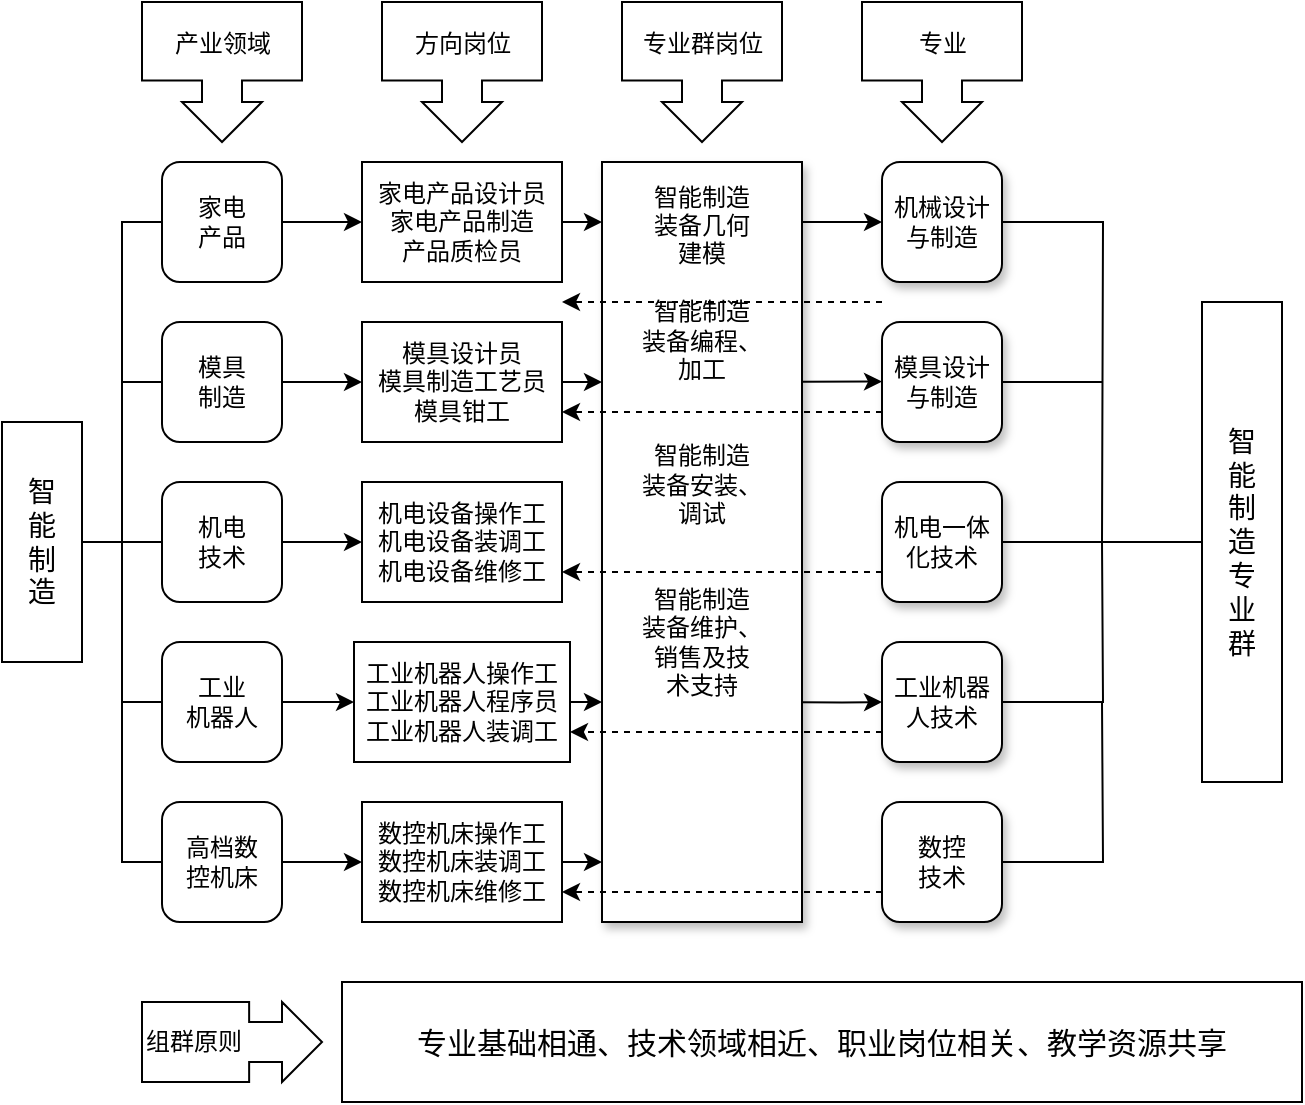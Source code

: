 <mxfile version="14.1.1" type="github"><diagram id="-HdHNEbQoLSnqg5wWuzO" name="Page-1"><mxGraphModel dx="1102" dy="565" grid="1" gridSize="10" guides="1" tooltips="1" connect="1" arrows="1" fold="1" page="1" pageScale="1" pageWidth="827" pageHeight="1169" math="0" shadow="0"><root><mxCell id="0"/><mxCell id="1" parent="0"/><mxCell id="f-OBLo6PSagEGLCmlINJ-2" value="产业领域&lt;br&gt;&amp;nbsp;&lt;br&gt;&amp;nbsp;" style="html=1;shadow=0;dashed=0;align=center;verticalAlign=middle;shape=mxgraph.arrows2.calloutArrow;dy=10;dx=20;notch=39.24;arrowHead=10;direction=south;" parent="1" vertex="1"><mxGeometry x="80" y="50" width="80" height="70" as="geometry"/></mxCell><mxCell id="f-OBLo6PSagEGLCmlINJ-4" value="方向岗位&lt;br&gt;&amp;nbsp;&lt;br&gt;&amp;nbsp;" style="html=1;shadow=0;dashed=0;align=center;verticalAlign=middle;shape=mxgraph.arrows2.calloutArrow;dy=10;dx=20;notch=39.24;arrowHead=10;direction=south;" parent="1" vertex="1"><mxGeometry x="200" y="50" width="80" height="70" as="geometry"/></mxCell><mxCell id="f-OBLo6PSagEGLCmlINJ-5" value="专业群岗位&lt;br&gt;&amp;nbsp;&lt;br&gt;&amp;nbsp;" style="html=1;shadow=0;dashed=0;align=center;verticalAlign=middle;shape=mxgraph.arrows2.calloutArrow;dy=10;dx=20;notch=39.24;arrowHead=10;direction=south;" parent="1" vertex="1"><mxGeometry x="320" y="50" width="80" height="70" as="geometry"/></mxCell><mxCell id="f-OBLo6PSagEGLCmlINJ-6" value="专业&lt;br&gt;&amp;nbsp;&lt;br&gt;&amp;nbsp;" style="html=1;shadow=0;dashed=0;align=center;verticalAlign=middle;shape=mxgraph.arrows2.calloutArrow;dy=10;dx=20;notch=39.24;arrowHead=10;direction=south;" parent="1" vertex="1"><mxGeometry x="440" y="50" width="80" height="70" as="geometry"/></mxCell><mxCell id="f-OBLo6PSagEGLCmlINJ-13" style="edgeStyle=orthogonalEdgeStyle;orthogonalLoop=1;jettySize=auto;html=1;exitX=1;exitY=0.5;exitDx=0;exitDy=0;entryX=0;entryY=0.5;entryDx=0;entryDy=0;strokeWidth=1;rounded=0;jumpStyle=none;shadow=0;comic=0;" parent="1" source="f-OBLo6PSagEGLCmlINJ-7" target="f-OBLo6PSagEGLCmlINJ-12" edge="1"><mxGeometry relative="1" as="geometry"/></mxCell><mxCell id="f-OBLo6PSagEGLCmlINJ-62" style="edgeStyle=orthogonalEdgeStyle;rounded=0;comic=0;jumpStyle=none;orthogonalLoop=1;jettySize=auto;html=1;exitX=0;exitY=0.5;exitDx=0;exitDy=0;shadow=0;endArrow=none;endFill=0;strokeWidth=1;fontSize=14;" parent="1" source="f-OBLo6PSagEGLCmlINJ-7" edge="1"><mxGeometry relative="1" as="geometry"><mxPoint x="70" y="320.0" as="targetPoint"/></mxGeometry></mxCell><mxCell id="f-OBLo6PSagEGLCmlINJ-7" value="家电&lt;br&gt;产品" style="rounded=1;whiteSpace=wrap;html=1;" parent="1" vertex="1"><mxGeometry x="90" y="130" width="60" height="60" as="geometry"/></mxCell><mxCell id="f-OBLo6PSagEGLCmlINJ-19" style="edgeStyle=orthogonalEdgeStyle;rounded=0;comic=0;jumpStyle=none;orthogonalLoop=1;jettySize=auto;html=1;exitX=1;exitY=0.5;exitDx=0;exitDy=0;shadow=0;strokeWidth=1;" parent="1" source="f-OBLo6PSagEGLCmlINJ-8" target="f-OBLo6PSagEGLCmlINJ-18" edge="1"><mxGeometry relative="1" as="geometry"/></mxCell><mxCell id="f-OBLo6PSagEGLCmlINJ-63" style="edgeStyle=orthogonalEdgeStyle;rounded=0;comic=0;jumpStyle=none;orthogonalLoop=1;jettySize=auto;html=1;exitX=0;exitY=0.5;exitDx=0;exitDy=0;shadow=0;endArrow=none;endFill=0;strokeWidth=1;fontSize=14;" parent="1" source="f-OBLo6PSagEGLCmlINJ-8" edge="1"><mxGeometry relative="1" as="geometry"><mxPoint x="70" y="239.833" as="targetPoint"/></mxGeometry></mxCell><mxCell id="f-OBLo6PSagEGLCmlINJ-8" value="模具&lt;br&gt;制造" style="rounded=1;whiteSpace=wrap;html=1;" parent="1" vertex="1"><mxGeometry x="90" y="210" width="60" height="60" as="geometry"/></mxCell><mxCell id="f-OBLo6PSagEGLCmlINJ-22" style="edgeStyle=orthogonalEdgeStyle;rounded=0;comic=0;jumpStyle=none;orthogonalLoop=1;jettySize=auto;html=1;exitX=1;exitY=0.5;exitDx=0;exitDy=0;entryX=0;entryY=0.5;entryDx=0;entryDy=0;shadow=0;strokeWidth=1;" parent="1" source="f-OBLo6PSagEGLCmlINJ-10" target="f-OBLo6PSagEGLCmlINJ-21" edge="1"><mxGeometry relative="1" as="geometry"/></mxCell><mxCell id="f-OBLo6PSagEGLCmlINJ-10" value="机电&lt;br&gt;技术" style="rounded=1;whiteSpace=wrap;html=1;" parent="1" vertex="1"><mxGeometry x="90" y="290" width="60" height="60" as="geometry"/></mxCell><mxCell id="f-OBLo6PSagEGLCmlINJ-17" style="edgeStyle=orthogonalEdgeStyle;rounded=0;comic=0;jumpStyle=none;orthogonalLoop=1;jettySize=auto;html=1;exitX=1;exitY=0.5;exitDx=0;exitDy=0;shadow=0;strokeWidth=1;entryX=0;entryY=0.079;entryDx=0;entryDy=0;entryPerimeter=0;" parent="1" source="f-OBLo6PSagEGLCmlINJ-12" target="f-OBLo6PSagEGLCmlINJ-14" edge="1"><mxGeometry relative="1" as="geometry"><mxPoint x="300" y="160.19" as="targetPoint"/></mxGeometry></mxCell><mxCell id="f-OBLo6PSagEGLCmlINJ-12" value="家电产品设计员&lt;br&gt;家电产品制造&lt;br&gt;产品质检员" style="rounded=0;whiteSpace=wrap;html=1;" parent="1" vertex="1"><mxGeometry x="190" y="130" width="100" height="60" as="geometry"/></mxCell><mxCell id="f-OBLo6PSagEGLCmlINJ-14" value="智能制造&lt;br&gt;装备几何&lt;br&gt;建模&lt;br&gt;&lt;br&gt;智能制造&lt;br&gt;装备编程、&lt;br&gt;加工&lt;br&gt;&lt;br&gt;&lt;br&gt;智能制造&lt;br&gt;装备安装、&lt;br&gt;调试&lt;br&gt;&lt;br&gt;&lt;br&gt;智能制造&lt;br&gt;装备维护、&lt;br&gt;销售及技&lt;br&gt;术支持&lt;br&gt;&lt;br&gt;&lt;br&gt;&amp;nbsp;&lt;br&gt;&amp;nbsp;&lt;br&gt;&amp;nbsp;&lt;br&gt;&amp;nbsp;&lt;br&gt;&amp;nbsp;&lt;br&gt;" style="rounded=0;whiteSpace=wrap;html=1;shadow=1;" parent="1" vertex="1"><mxGeometry x="310" y="130" width="100" height="380" as="geometry"/></mxCell><mxCell id="f-OBLo6PSagEGLCmlINJ-32" style="edgeStyle=orthogonalEdgeStyle;rounded=0;comic=0;jumpStyle=none;orthogonalLoop=1;jettySize=auto;html=1;exitX=1;exitY=0.5;exitDx=0;exitDy=0;entryX=0;entryY=0.5;entryDx=0;entryDy=0;shadow=0;strokeWidth=1;" parent="1" source="f-OBLo6PSagEGLCmlINJ-15" target="f-OBLo6PSagEGLCmlINJ-30" edge="1"><mxGeometry relative="1" as="geometry"/></mxCell><mxCell id="f-OBLo6PSagEGLCmlINJ-64" style="edgeStyle=orthogonalEdgeStyle;rounded=0;comic=0;jumpStyle=none;orthogonalLoop=1;jettySize=auto;html=1;exitX=0;exitY=0.5;exitDx=0;exitDy=0;shadow=0;endArrow=none;endFill=0;strokeWidth=1;fontSize=14;" parent="1" source="f-OBLo6PSagEGLCmlINJ-15" edge="1"><mxGeometry relative="1" as="geometry"><mxPoint x="70" y="320.0" as="targetPoint"/></mxGeometry></mxCell><mxCell id="f-OBLo6PSagEGLCmlINJ-15" value="工业&lt;br&gt;机器人" style="rounded=1;whiteSpace=wrap;html=1;" parent="1" vertex="1"><mxGeometry x="90" y="370" width="60" height="60" as="geometry"/></mxCell><mxCell id="f-OBLo6PSagEGLCmlINJ-42" style="edgeStyle=orthogonalEdgeStyle;rounded=0;comic=0;jumpStyle=none;orthogonalLoop=1;jettySize=auto;html=1;exitX=1;exitY=0.5;exitDx=0;exitDy=0;entryX=0;entryY=0.5;entryDx=0;entryDy=0;shadow=0;strokeWidth=1;" parent="1" source="f-OBLo6PSagEGLCmlINJ-16" target="f-OBLo6PSagEGLCmlINJ-41" edge="1"><mxGeometry relative="1" as="geometry"/></mxCell><mxCell id="f-OBLo6PSagEGLCmlINJ-65" style="edgeStyle=orthogonalEdgeStyle;rounded=0;comic=0;jumpStyle=none;orthogonalLoop=1;jettySize=auto;html=1;exitX=0;exitY=0.5;exitDx=0;exitDy=0;shadow=0;endArrow=none;endFill=0;strokeWidth=1;fontSize=14;" parent="1" source="f-OBLo6PSagEGLCmlINJ-16" edge="1"><mxGeometry relative="1" as="geometry"><mxPoint x="70" y="400.0" as="targetPoint"/></mxGeometry></mxCell><mxCell id="f-OBLo6PSagEGLCmlINJ-16" value="高档数&lt;br&gt;控机床" style="rounded=1;whiteSpace=wrap;html=1;" parent="1" vertex="1"><mxGeometry x="90" y="450" width="60" height="60" as="geometry"/></mxCell><mxCell id="f-OBLo6PSagEGLCmlINJ-20" style="edgeStyle=orthogonalEdgeStyle;rounded=0;comic=0;jumpStyle=none;orthogonalLoop=1;jettySize=auto;html=1;exitX=1;exitY=0.5;exitDx=0;exitDy=0;entryX=0;entryY=0.29;entryDx=0;entryDy=0;entryPerimeter=0;shadow=0;strokeWidth=1;" parent="1" source="f-OBLo6PSagEGLCmlINJ-18" target="f-OBLo6PSagEGLCmlINJ-14" edge="1"><mxGeometry relative="1" as="geometry"/></mxCell><mxCell id="f-OBLo6PSagEGLCmlINJ-18" value="模具设计员&lt;br&gt;模具制造工艺员&lt;br&gt;模具钳工" style="rounded=0;whiteSpace=wrap;html=1;" parent="1" vertex="1"><mxGeometry x="190" y="210" width="100" height="60" as="geometry"/></mxCell><mxCell id="f-OBLo6PSagEGLCmlINJ-21" value="机电设备操作工&lt;br&gt;机电设备装调工&lt;br&gt;机电设备维修工" style="rounded=0;whiteSpace=wrap;html=1;" parent="1" vertex="1"><mxGeometry x="190" y="290" width="100" height="60" as="geometry"/></mxCell><mxCell id="f-OBLo6PSagEGLCmlINJ-37" style="edgeStyle=orthogonalEdgeStyle;rounded=0;comic=0;jumpStyle=none;orthogonalLoop=1;jettySize=auto;html=1;exitX=1;exitY=0.079;exitDx=0;exitDy=0;entryX=0;entryY=0.5;entryDx=0;entryDy=0;shadow=0;strokeWidth=1;exitPerimeter=0;" parent="1" source="f-OBLo6PSagEGLCmlINJ-14" target="f-OBLo6PSagEGLCmlINJ-25" edge="1"><mxGeometry relative="1" as="geometry"/></mxCell><mxCell id="f-OBLo6PSagEGLCmlINJ-49" style="edgeStyle=orthogonalEdgeStyle;rounded=0;comic=0;jumpStyle=none;orthogonalLoop=1;jettySize=auto;html=1;exitX=1;exitY=0.5;exitDx=0;exitDy=0;shadow=0;strokeWidth=1;endArrow=none;endFill=0;" parent="1" source="f-OBLo6PSagEGLCmlINJ-25" edge="1"><mxGeometry relative="1" as="geometry"><mxPoint x="560" y="320" as="targetPoint"/></mxGeometry></mxCell><mxCell id="f-OBLo6PSagEGLCmlINJ-25" value="机械设计&lt;br&gt;与制造" style="rounded=1;whiteSpace=wrap;html=1;shadow=1;" parent="1" vertex="1"><mxGeometry x="450" y="130" width="60" height="60" as="geometry"/></mxCell><mxCell id="f-OBLo6PSagEGLCmlINJ-35" style="edgeStyle=orthogonalEdgeStyle;rounded=0;comic=0;jumpStyle=none;orthogonalLoop=1;jettySize=auto;html=1;exitX=0;exitY=0.75;exitDx=0;exitDy=0;entryX=1;entryY=0.75;entryDx=0;entryDy=0;shadow=0;dashed=1;strokeWidth=1;" parent="1" source="f-OBLo6PSagEGLCmlINJ-26" target="f-OBLo6PSagEGLCmlINJ-18" edge="1"><mxGeometry relative="1" as="geometry"/></mxCell><mxCell id="f-OBLo6PSagEGLCmlINJ-38" style="edgeStyle=orthogonalEdgeStyle;rounded=0;comic=0;jumpStyle=none;orthogonalLoop=1;jettySize=auto;html=1;exitX=1.003;exitY=0.289;exitDx=0;exitDy=0;entryX=0;entryY=0.5;entryDx=0;entryDy=0;shadow=0;strokeWidth=1;exitPerimeter=0;" parent="1" source="f-OBLo6PSagEGLCmlINJ-14" target="f-OBLo6PSagEGLCmlINJ-26" edge="1"><mxGeometry relative="1" as="geometry"/></mxCell><mxCell id="f-OBLo6PSagEGLCmlINJ-50" style="edgeStyle=orthogonalEdgeStyle;rounded=0;comic=0;jumpStyle=none;orthogonalLoop=1;jettySize=auto;html=1;exitX=1;exitY=0.5;exitDx=0;exitDy=0;shadow=0;endArrow=none;endFill=0;strokeWidth=1;" parent="1" source="f-OBLo6PSagEGLCmlINJ-26" edge="1"><mxGeometry relative="1" as="geometry"><mxPoint x="560" y="240" as="targetPoint"/></mxGeometry></mxCell><mxCell id="f-OBLo6PSagEGLCmlINJ-26" value="模具设计&lt;br&gt;与制造" style="rounded=1;whiteSpace=wrap;html=1;shadow=1;" parent="1" vertex="1"><mxGeometry x="450" y="210" width="60" height="60" as="geometry"/></mxCell><mxCell id="f-OBLo6PSagEGLCmlINJ-34" style="edgeStyle=orthogonalEdgeStyle;rounded=0;comic=0;jumpStyle=none;orthogonalLoop=1;jettySize=auto;html=1;exitX=0;exitY=0.75;exitDx=0;exitDy=0;entryX=1;entryY=0.75;entryDx=0;entryDy=0;shadow=0;dashed=1;strokeWidth=1;" parent="1" source="f-OBLo6PSagEGLCmlINJ-27" target="f-OBLo6PSagEGLCmlINJ-21" edge="1"><mxGeometry relative="1" as="geometry"/></mxCell><mxCell id="f-OBLo6PSagEGLCmlINJ-56" style="edgeStyle=orthogonalEdgeStyle;rounded=0;comic=0;jumpStyle=none;orthogonalLoop=1;jettySize=auto;html=1;exitX=1;exitY=0.5;exitDx=0;exitDy=0;entryX=0;entryY=0.5;entryDx=0;entryDy=0;shadow=0;endArrow=none;endFill=0;strokeWidth=1;" parent="1" source="f-OBLo6PSagEGLCmlINJ-27" target="f-OBLo6PSagEGLCmlINJ-55" edge="1"><mxGeometry relative="1" as="geometry"/></mxCell><mxCell id="f-OBLo6PSagEGLCmlINJ-27" value="机电一体化技术" style="rounded=1;whiteSpace=wrap;html=1;shadow=1;" parent="1" vertex="1"><mxGeometry x="450" y="290" width="60" height="60" as="geometry"/></mxCell><mxCell id="f-OBLo6PSagEGLCmlINJ-33" style="edgeStyle=orthogonalEdgeStyle;rounded=0;comic=0;jumpStyle=none;orthogonalLoop=1;jettySize=auto;html=1;exitX=0;exitY=0.75;exitDx=0;exitDy=0;entryX=1;entryY=0.75;entryDx=0;entryDy=0;shadow=0;strokeWidth=1;dashed=1;" parent="1" source="f-OBLo6PSagEGLCmlINJ-28" target="f-OBLo6PSagEGLCmlINJ-30" edge="1"><mxGeometry relative="1" as="geometry"/></mxCell><mxCell id="f-OBLo6PSagEGLCmlINJ-40" style="edgeStyle=orthogonalEdgeStyle;rounded=0;comic=0;jumpStyle=none;orthogonalLoop=1;jettySize=auto;html=1;exitX=1;exitY=0.711;exitDx=0;exitDy=0;entryX=0;entryY=0.5;entryDx=0;entryDy=0;shadow=0;strokeWidth=1;exitPerimeter=0;" parent="1" source="f-OBLo6PSagEGLCmlINJ-14" target="f-OBLo6PSagEGLCmlINJ-28" edge="1"><mxGeometry relative="1" as="geometry"/></mxCell><mxCell id="f-OBLo6PSagEGLCmlINJ-52" style="edgeStyle=orthogonalEdgeStyle;rounded=0;comic=0;jumpStyle=none;orthogonalLoop=1;jettySize=auto;html=1;exitX=1;exitY=0.5;exitDx=0;exitDy=0;shadow=0;endArrow=none;endFill=0;strokeWidth=1;" parent="1" source="f-OBLo6PSagEGLCmlINJ-28" edge="1"><mxGeometry relative="1" as="geometry"><mxPoint x="560" y="320" as="targetPoint"/></mxGeometry></mxCell><mxCell id="f-OBLo6PSagEGLCmlINJ-28" value="工业机器人技术" style="rounded=1;whiteSpace=wrap;html=1;shadow=1;" parent="1" vertex="1"><mxGeometry x="450" y="370" width="60" height="60" as="geometry"/></mxCell><mxCell id="f-OBLo6PSagEGLCmlINJ-45" style="edgeStyle=orthogonalEdgeStyle;rounded=0;comic=0;jumpStyle=none;orthogonalLoop=1;jettySize=auto;html=1;exitX=0;exitY=0.75;exitDx=0;exitDy=0;entryX=1;entryY=0.75;entryDx=0;entryDy=0;shadow=0;strokeWidth=1;dashed=1;" parent="1" source="f-OBLo6PSagEGLCmlINJ-29" target="f-OBLo6PSagEGLCmlINJ-41" edge="1"><mxGeometry relative="1" as="geometry"/></mxCell><mxCell id="f-OBLo6PSagEGLCmlINJ-53" style="edgeStyle=orthogonalEdgeStyle;rounded=0;comic=0;jumpStyle=none;orthogonalLoop=1;jettySize=auto;html=1;exitX=1;exitY=0.5;exitDx=0;exitDy=0;shadow=0;endArrow=none;endFill=0;strokeWidth=1;" parent="1" source="f-OBLo6PSagEGLCmlINJ-29" edge="1"><mxGeometry relative="1" as="geometry"><mxPoint x="560" y="400" as="targetPoint"/></mxGeometry></mxCell><mxCell id="f-OBLo6PSagEGLCmlINJ-29" value="数控&lt;br&gt;技术" style="rounded=1;whiteSpace=wrap;html=1;shadow=1;" parent="1" vertex="1"><mxGeometry x="450" y="450" width="60" height="60" as="geometry"/></mxCell><mxCell id="f-OBLo6PSagEGLCmlINJ-54" style="edgeStyle=orthogonalEdgeStyle;rounded=0;comic=0;jumpStyle=none;orthogonalLoop=1;jettySize=auto;html=1;exitX=1;exitY=0.5;exitDx=0;exitDy=0;entryX=0;entryY=0.711;entryDx=0;entryDy=0;entryPerimeter=0;shadow=0;endArrow=classic;endFill=1;strokeWidth=1;" parent="1" source="f-OBLo6PSagEGLCmlINJ-30" target="f-OBLo6PSagEGLCmlINJ-14" edge="1"><mxGeometry relative="1" as="geometry"/></mxCell><mxCell id="f-OBLo6PSagEGLCmlINJ-30" value="工业机器人操作工&lt;br&gt;工业机器人程序员&lt;br&gt;工业机器人装调工" style="rounded=0;whiteSpace=wrap;html=1;" parent="1" vertex="1"><mxGeometry x="186" y="370" width="108" height="60" as="geometry"/></mxCell><mxCell id="f-OBLo6PSagEGLCmlINJ-44" style="edgeStyle=orthogonalEdgeStyle;rounded=0;comic=0;jumpStyle=none;orthogonalLoop=1;jettySize=auto;html=1;exitX=1;exitY=0.5;exitDx=0;exitDy=0;entryX=0;entryY=0.922;entryDx=0;entryDy=0;entryPerimeter=0;shadow=0;strokeWidth=1;" parent="1" source="f-OBLo6PSagEGLCmlINJ-41" target="f-OBLo6PSagEGLCmlINJ-14" edge="1"><mxGeometry relative="1" as="geometry"/></mxCell><mxCell id="f-OBLo6PSagEGLCmlINJ-41" value="数控机床操作工&lt;br&gt;数控机床装调工&lt;br&gt;数控机床维修工" style="rounded=0;whiteSpace=wrap;html=1;" parent="1" vertex="1"><mxGeometry x="190" y="450" width="100" height="60" as="geometry"/></mxCell><mxCell id="f-OBLo6PSagEGLCmlINJ-47" style="edgeStyle=orthogonalEdgeStyle;rounded=0;comic=0;jumpStyle=none;orthogonalLoop=1;jettySize=auto;html=1;exitX=0;exitY=0.75;exitDx=0;exitDy=0;entryX=1;entryY=0.75;entryDx=0;entryDy=0;shadow=0;dashed=1;strokeWidth=1;" parent="1" edge="1"><mxGeometry relative="1" as="geometry"><mxPoint x="450" y="200" as="sourcePoint"/><mxPoint x="290" y="200" as="targetPoint"/></mxGeometry></mxCell><mxCell id="f-OBLo6PSagEGLCmlINJ-55" value="智&lt;br style=&quot;font-size: 14px;&quot;&gt;能&lt;br style=&quot;font-size: 14px;&quot;&gt;制&lt;br style=&quot;font-size: 14px;&quot;&gt;造&lt;br style=&quot;font-size: 14px;&quot;&gt;专&lt;br style=&quot;font-size: 14px;&quot;&gt;业&lt;br style=&quot;font-size: 14px;&quot;&gt;群" style="rounded=0;whiteSpace=wrap;html=1;fontSize=14;" parent="1" vertex="1"><mxGeometry x="610" y="200" width="40" height="240" as="geometry"/></mxCell><mxCell id="f-OBLo6PSagEGLCmlINJ-58" value="组群原则" style="html=1;shadow=0;dashed=0;align=left;verticalAlign=middle;shape=mxgraph.arrows2.calloutArrow;dy=10;dx=20;notch=53.57;arrowHead=10;direction=east;" parent="1" vertex="1"><mxGeometry x="80" y="550" width="90" height="40" as="geometry"/></mxCell><mxCell id="f-OBLo6PSagEGLCmlINJ-59" value="专业基础相通、技术领域相近、职业岗位相关、教学资源共享" style="rounded=0;whiteSpace=wrap;html=1;fontSize=15;" parent="1" vertex="1"><mxGeometry x="180" y="540" width="480" height="60" as="geometry"/></mxCell><mxCell id="f-OBLo6PSagEGLCmlINJ-61" style="edgeStyle=orthogonalEdgeStyle;rounded=0;comic=0;jumpStyle=none;orthogonalLoop=1;jettySize=auto;html=1;exitX=1;exitY=0.5;exitDx=0;exitDy=0;entryX=0;entryY=0.5;entryDx=0;entryDy=0;shadow=0;endArrow=none;endFill=0;strokeWidth=1;fontSize=14;" parent="1" source="f-OBLo6PSagEGLCmlINJ-60" target="f-OBLo6PSagEGLCmlINJ-10" edge="1"><mxGeometry relative="1" as="geometry"/></mxCell><mxCell id="f-OBLo6PSagEGLCmlINJ-60" value="智&lt;br style=&quot;font-size: 14px&quot;&gt;能&lt;br style=&quot;font-size: 14px&quot;&gt;制&lt;br style=&quot;font-size: 14px&quot;&gt;造" style="rounded=0;whiteSpace=wrap;html=1;fontSize=14;" parent="1" vertex="1"><mxGeometry x="10" y="260" width="40" height="120" as="geometry"/></mxCell></root></mxGraphModel></diagram></mxfile>